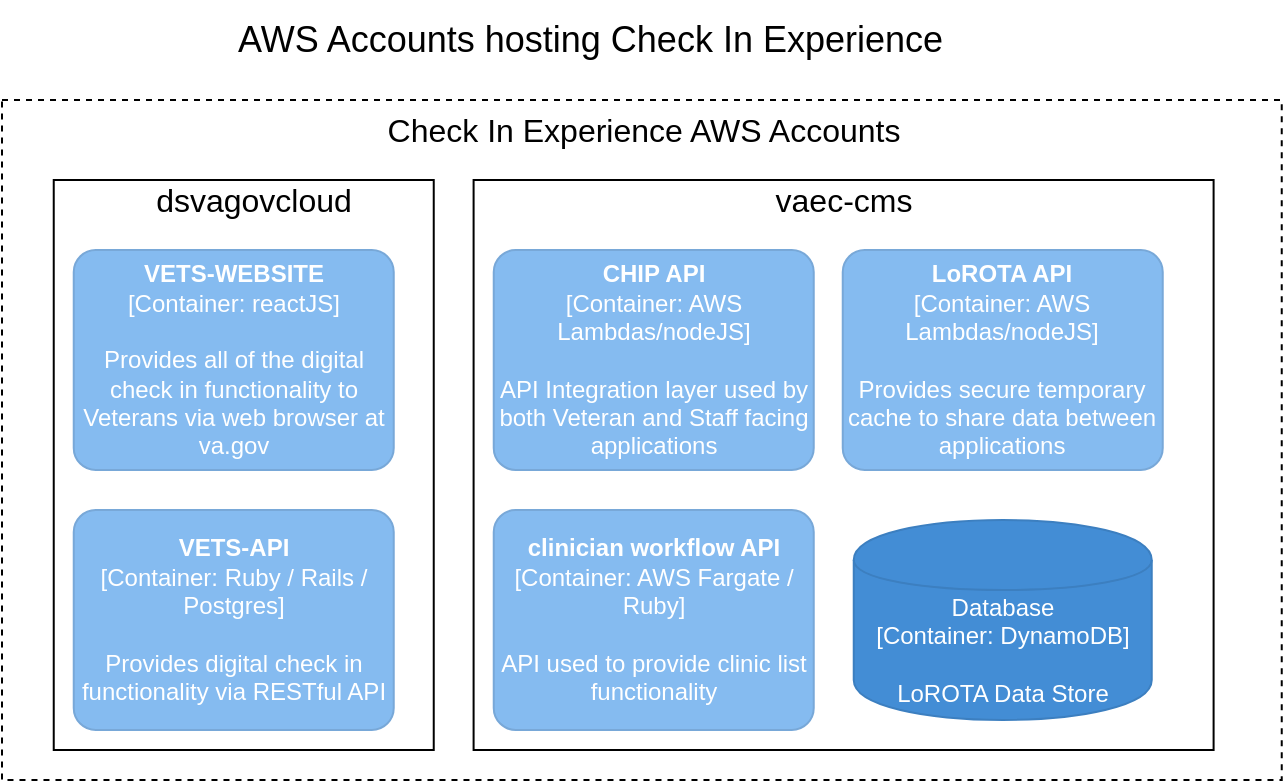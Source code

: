 <mxfile version="28.2.4" pages="2">
  <diagram id="0kmzMJJzeJOMZ-HE_vw-" name="container-diagram">
    <mxGraphModel dx="1140" dy="1108" grid="1" gridSize="10" guides="1" tooltips="1" connect="1" arrows="1" fold="1" page="1" pageScale="1" pageWidth="850" pageHeight="1100" math="0" shadow="0">
      <root>
        <mxCell id="0" />
        <mxCell id="1" parent="0" />
        <mxCell id="M__xR34WGRJQp1LNjwT0-2" value="" style="rounded=0;whiteSpace=wrap;html=1;dashed=1;" parent="1" vertex="1">
          <mxGeometry x="105" y="100" width="639.87" height="340" as="geometry" />
        </mxCell>
        <mxCell id="M__xR34WGRJQp1LNjwT0-5" value="&lt;font style=&quot;font-size: 18px&quot;&gt;AWS Accounts hosting Check In Experience&lt;/font&gt;" style="text;html=1;strokeColor=none;fillColor=none;align=left;verticalAlign=middle;whiteSpace=wrap;rounded=0;dashed=1;" parent="1" vertex="1">
          <mxGeometry x="221.3" y="50" width="419.13" height="40" as="geometry" />
        </mxCell>
        <mxCell id="M__xR34WGRJQp1LNjwT0-6" value="Check In Experience AWS Accounts" style="text;html=1;strokeColor=none;fillColor=none;align=center;verticalAlign=middle;whiteSpace=wrap;rounded=0;dashed=1;fontSize=16;" parent="1" vertex="1">
          <mxGeometry x="110.87" y="100" width="630" height="30" as="geometry" />
        </mxCell>
        <mxCell id="DkMpgCzYrqBKFtOevZLB-2" value="" style="rounded=0;whiteSpace=wrap;html=1;fontSize=16;" parent="1" vertex="1">
          <mxGeometry x="130.87" y="140" width="190" height="285" as="geometry" />
        </mxCell>
        <object placeholders="1" c4Name="VETS-WEBSITE" c4Type="Container" c4Technology="reactJS" c4Description="Provides all of the digital check in functionality to Veterans via web browser at va.gov" label="&lt;b&gt;%c4Name%&lt;/b&gt;&lt;div&gt;[%c4Type%: %c4Technology%]&lt;/div&gt;&lt;br&gt;&lt;div&gt;%c4Description%&lt;/div&gt;" id="M__xR34WGRJQp1LNjwT0-31">
          <mxCell style="rounded=1;whiteSpace=wrap;html=1;labelBackgroundColor=none;fillColor=#85BBF0;fontColor=#ffffff;align=center;arcSize=10;strokeColor=#78A8D8;metaEdit=1;metaData={&quot;c4Type&quot;:{&quot;editable&quot;:false}};points=[[0.25,0,0],[0.5,0,0],[0.75,0,0],[1,0.25,0],[1,0.5,0],[1,0.75,0],[0.75,1,0],[0.5,1,0],[0.25,1,0],[0,0.75,0],[0,0.5,0],[0,0.25,0]];" parent="1" vertex="1">
            <mxGeometry x="140.87" y="175" width="160" height="110.0" as="geometry" />
          </mxCell>
        </object>
        <object placeholders="1" c4Name="VETS-API" c4Type="Container" c4Technology="Ruby / Rails / Postgres" c4Description="Provides digital check in functionality via RESTful API" label="&lt;b&gt;%c4Name%&lt;/b&gt;&lt;div&gt;[%c4Type%: %c4Technology%]&lt;/div&gt;&lt;br&gt;&lt;div&gt;%c4Description%&lt;/div&gt;" id="M__xR34WGRJQp1LNjwT0-32">
          <mxCell style="rounded=1;whiteSpace=wrap;html=1;labelBackgroundColor=none;fillColor=#85BBF0;fontColor=#ffffff;align=center;arcSize=10;strokeColor=#78A8D8;metaEdit=1;metaData={&quot;c4Type&quot;:{&quot;editable&quot;:false}};points=[[0.25,0,0],[0.5,0,0],[0.75,0,0],[1,0.25,0],[1,0.5,0],[1,0.75,0],[0.75,1,0],[0.5,1,0],[0.25,1,0],[0,0.75,0],[0,0.5,0],[0,0.25,0]];" parent="1" vertex="1">
            <mxGeometry x="140.87" y="305" width="160" height="110.0" as="geometry" />
          </mxCell>
        </object>
        <mxCell id="DkMpgCzYrqBKFtOevZLB-3" value="dsvagovcloud" style="text;html=1;strokeColor=none;fillColor=none;align=center;verticalAlign=middle;whiteSpace=wrap;rounded=0;fontSize=16;" parent="1" vertex="1">
          <mxGeometry x="130.87" y="140" width="200" height="20" as="geometry" />
        </mxCell>
        <mxCell id="DkMpgCzYrqBKFtOevZLB-4" value="" style="rounded=0;whiteSpace=wrap;html=1;fontSize=16;" parent="1" vertex="1">
          <mxGeometry x="340.8" y="140" width="370" height="285" as="geometry" />
        </mxCell>
        <object placeholders="1" c4Name="CHIP API" c4Type="Container" c4Technology="AWS Lambdas/nodeJS" c4Description="API Integration layer used by both Veteran and Staff facing applications" label="&lt;b&gt;%c4Name%&lt;/b&gt;&lt;div&gt;[%c4Type%: %c4Technology%]&lt;/div&gt;&lt;br&gt;&lt;div&gt;%c4Description%&lt;/div&gt;" link="data:page/id,PdkEBCP_D8CU_x1jGga0" id="M__xR34WGRJQp1LNjwT0-38">
          <mxCell style="rounded=1;whiteSpace=wrap;html=1;labelBackgroundColor=none;fillColor=#85BBF0;fontColor=#ffffff;align=center;arcSize=10;strokeColor=#78A8D8;metaEdit=1;metaData={&quot;c4Type&quot;:{&quot;editable&quot;:false}};points=[[0.25,0,0],[0.5,0,0],[0.75,0,0],[1,0.25,0],[1,0.5,0],[1,0.75,0],[0.75,1,0],[0.5,1,0],[0.25,1,0],[0,0.75,0],[0,0.5,0],[0,0.25,0]];" parent="1" vertex="1">
            <mxGeometry x="350.87" y="175" width="160" height="110.0" as="geometry" />
          </mxCell>
        </object>
        <object placeholders="1" c4Name="LoROTA API" c4Type="Container" c4Technology="AWS Lambdas/nodeJS" c4Description="Provides secure temporary cache to share data between applications" label="&lt;b&gt;%c4Name%&lt;/b&gt;&lt;div&gt;[%c4Type%: %c4Technology%]&lt;/div&gt;&lt;br&gt;&lt;div&gt;%c4Description%&lt;/div&gt;" id="M__xR34WGRJQp1LNjwT0-39">
          <mxCell style="rounded=1;whiteSpace=wrap;html=1;labelBackgroundColor=none;fillColor=#85BBF0;fontColor=#ffffff;align=center;arcSize=10;strokeColor=#78A8D8;metaEdit=1;metaData={&quot;c4Type&quot;:{&quot;editable&quot;:false}};points=[[0.25,0,0],[0.5,0,0],[0.75,0,0],[1,0.25,0],[1,0.5,0],[1,0.75,0],[0.75,1,0],[0.5,1,0],[0.25,1,0],[0,0.75,0],[0,0.5,0],[0,0.25,0]];" parent="1" vertex="1">
            <mxGeometry x="525.37" y="175" width="160" height="110.0" as="geometry" />
          </mxCell>
        </object>
        <object placeholders="1" c4Type="Database" c4Technology="DynamoDB" c4Description="LoROTA Data Store" label="%c4Type%&lt;div&gt;[Container:&amp;nbsp;%c4Technology%]&lt;/div&gt;&lt;br&gt;&lt;div&gt;%c4Description%&lt;/div&gt;" id="M__xR34WGRJQp1LNjwT0-45">
          <mxCell style="shape=cylinder;whiteSpace=wrap;html=1;boundedLbl=1;rounded=0;labelBackgroundColor=none;fillColor=#438DD5;fontSize=12;fontColor=#ffffff;align=center;strokeColor=#3C7FC0;metaEdit=1;points=[[0.5,0,0],[1,0.25,0],[1,0.5,0],[1,0.75,0],[0.5,1,0],[0,0.75,0],[0,0.5,0],[0,0.25,0]];metaData={&quot;c4Type&quot;:{&quot;editable&quot;:false}};" parent="1" vertex="1">
            <mxGeometry x="530.87" y="310" width="149" height="100" as="geometry" />
          </mxCell>
        </object>
        <object placeholders="1" c4Name="clinician workflow API" c4Type="Container" c4Technology="AWS Fargate / Ruby" c4Description="API used to provide clinic list functionality" label="&lt;b&gt;%c4Name%&lt;/b&gt;&lt;div&gt;[%c4Type%: %c4Technology%]&lt;/div&gt;&lt;br&gt;&lt;div&gt;%c4Description%&lt;/div&gt;" link="data:page/id,PdkEBCP_D8CU_x1jGga0" id="DkMpgCzYrqBKFtOevZLB-1">
          <mxCell style="rounded=1;whiteSpace=wrap;html=1;labelBackgroundColor=none;fillColor=#85BBF0;fontColor=#ffffff;align=center;arcSize=10;strokeColor=#78A8D8;metaEdit=1;metaData={&quot;c4Type&quot;:{&quot;editable&quot;:false}};points=[[0.25,0,0],[0.5,0,0],[0.75,0,0],[1,0.25,0],[1,0.5,0],[1,0.75,0],[0.75,1,0],[0.5,1,0],[0.25,1,0],[0,0.75,0],[0,0.5,0],[0,0.25,0]];" parent="1" vertex="1">
            <mxGeometry x="350.87" y="305" width="160" height="110.0" as="geometry" />
          </mxCell>
        </object>
        <mxCell id="DkMpgCzYrqBKFtOevZLB-5" value="vaec-cms" style="text;html=1;strokeColor=none;fillColor=none;align=center;verticalAlign=middle;whiteSpace=wrap;rounded=0;fontSize=16;" parent="1" vertex="1">
          <mxGeometry x="340.8" y="140" width="370" height="20" as="geometry" />
        </mxCell>
      </root>
    </mxGraphModel>
  </diagram>
  <diagram id="PdkEBCP_D8CU_x1jGga0" name="CHIP-Component-Diagram">
    <mxGraphModel dx="1085" dy="822" grid="1" gridSize="10" guides="1" tooltips="1" connect="1" arrows="1" fold="1" page="1" pageScale="1" pageWidth="850" pageHeight="1100" math="0" shadow="0">
      <root>
        <mxCell id="bq_Tjl5DXfXFqc5ah46k-0" />
        <mxCell id="bq_Tjl5DXfXFqc5ah46k-1" parent="bq_Tjl5DXfXFqc5ah46k-0" />
        <mxCell id="qF7ay8xb9gY_R86L2vVn-1" value="" style="group;fontSize=16;" vertex="1" connectable="0" parent="bq_Tjl5DXfXFqc5ah46k-1">
          <mxGeometry x="50" y="40" width="770" height="750" as="geometry" />
        </mxCell>
        <mxCell id="qF7ay8xb9gY_R86L2vVn-2" value="" style="rounded=0;whiteSpace=wrap;html=1;dashed=1;" vertex="1" parent="qF7ay8xb9gY_R86L2vVn-1">
          <mxGeometry x="250" y="60" width="250" height="690" as="geometry" />
        </mxCell>
        <mxCell id="qF7ay8xb9gY_R86L2vVn-3" value="&lt;font style=&quot;font-size: 18px&quot;&gt;Component Diagram for Check In Experience - CHIP&lt;/font&gt;" style="text;html=1;strokeColor=none;fillColor=none;align=left;verticalAlign=middle;whiteSpace=wrap;rounded=0;dashed=1;" vertex="1" parent="qF7ay8xb9gY_R86L2vVn-1">
          <mxGeometry width="540" height="40" as="geometry" />
        </mxCell>
        <mxCell id="qF7ay8xb9gY_R86L2vVn-4" value="Check In integration Point (CHIP)&amp;nbsp;" style="text;html=1;strokeColor=none;fillColor=none;align=center;verticalAlign=middle;whiteSpace=wrap;rounded=0;dashed=1;fontSize=16;" vertex="1" parent="qF7ay8xb9gY_R86L2vVn-1">
          <mxGeometry x="250" y="70" width="250.38" height="20" as="geometry" />
        </mxCell>
        <object placeholders="1" c4Name="VETS-API" c4Type="Container" c4Technology="Ruby / Rails / Postgres" c4Description="Provides digital check in functionality via RESTful API" label="&lt;b&gt;%c4Name%&lt;/b&gt;&lt;div&gt;[%c4Type%: %c4Technology%]&lt;/div&gt;&lt;br&gt;&lt;div&gt;%c4Description%&lt;/div&gt;" id="qF7ay8xb9gY_R86L2vVn-5">
          <mxCell style="rounded=1;whiteSpace=wrap;html=1;labelBackgroundColor=none;fillColor=#85BBF0;fontColor=#ffffff;align=center;arcSize=10;strokeColor=#78A8D8;metaEdit=1;metaData={&quot;c4Type&quot;:{&quot;editable&quot;:false}};points=[[0.25,0,0],[0.5,0,0],[0.75,0,0],[1,0.25,0],[1,0.5,0],[1,0.75,0],[0.75,1,0],[0.5,1,0],[0.25,1,0],[0,0.75,0],[0,0.5,0],[0,0.25,0]];" vertex="1" parent="qF7ay8xb9gY_R86L2vVn-1">
            <mxGeometry x="610" y="395" width="160" height="110.0" as="geometry" />
          </mxCell>
        </object>
        <object placeholders="1" c4Name="LoROTA API" c4Type="Container" c4Technology="AWS Lambdas/nodeJS" c4Description="Provides secure temporary cache to share data between applications" label="&lt;b&gt;%c4Name%&lt;/b&gt;&lt;div&gt;[%c4Type%: %c4Technology%]&lt;/div&gt;&lt;br&gt;&lt;div&gt;%c4Description%&lt;/div&gt;" id="qF7ay8xb9gY_R86L2vVn-6">
          <mxCell style="rounded=1;whiteSpace=wrap;html=1;labelBackgroundColor=none;fillColor=#85BBF0;fontColor=#ffffff;align=center;arcSize=10;strokeColor=#78A8D8;metaEdit=1;metaData={&quot;c4Type&quot;:{&quot;editable&quot;:false}};points=[[0.25,0,0],[0.5,0,0],[0.75,0,0],[1,0.25,0],[1,0.5,0],[1,0.75,0],[0.75,1,0],[0.5,1,0],[0.25,1,0],[0,0.75,0],[0,0.5,0],[0,0.25,0]];" vertex="1" parent="qF7ay8xb9gY_R86L2vVn-1">
            <mxGeometry x="11" y="460" width="160" height="110.0" as="geometry" />
          </mxCell>
        </object>
        <object placeholders="1" c4Type="Relationship" c4Technology="https" c4Description="POST" label="&lt;div style=&quot;text-align: left&quot;&gt;&lt;div style=&quot;text-align: center&quot;&gt;&lt;b&gt;%c4Description%&lt;/b&gt;&lt;/div&gt;&lt;div style=&quot;text-align: center&quot;&gt;[%c4Technology%]&lt;/div&gt;&lt;/div&gt;" id="qF7ay8xb9gY_R86L2vVn-7">
          <mxCell style="edgeStyle=none;rounded=0;html=1;jettySize=auto;orthogonalLoop=1;strokeColor=#707070;strokeWidth=2;fontColor=#707070;jumpStyle=none;dashed=1;metaEdit=1;metaData={&quot;c4Type&quot;:{&quot;editable&quot;:false}};exitX=0;exitY=0.25;exitDx=0;exitDy=0;exitPerimeter=0;entryX=1;entryY=0.5;entryDx=0;entryDy=0;entryPerimeter=0;" edge="1" parent="qF7ay8xb9gY_R86L2vVn-1" source="qF7ay8xb9gY_R86L2vVn-5" target="qF7ay8xb9gY_R86L2vVn-13">
            <mxGeometry x="-0.402" y="11" width="160" relative="1" as="geometry">
              <mxPoint x="397" y="486" as="sourcePoint" />
              <mxPoint x="700" y="490" as="targetPoint" />
              <mxPoint as="offset" />
            </mxGeometry>
          </mxCell>
        </object>
        <object placeholders="1" c4Type="Relationship" c4Technology="https" c4Description="POST" label="&lt;div style=&quot;text-align: left&quot;&gt;&lt;div style=&quot;text-align: center&quot;&gt;&lt;b&gt;%c4Description%&lt;/b&gt;&lt;/div&gt;&lt;div style=&quot;text-align: center&quot;&gt;[%c4Technology%]&lt;/div&gt;&lt;/div&gt;" id="qF7ay8xb9gY_R86L2vVn-8">
          <mxCell style="edgeStyle=none;rounded=0;html=1;entryX=1;entryY=0.5;jettySize=auto;orthogonalLoop=1;strokeColor=#707070;strokeWidth=2;fontColor=#707070;jumpStyle=none;dashed=1;metaEdit=1;metaData={&quot;c4Type&quot;:{&quot;editable&quot;:false}};entryDx=0;entryDy=0;entryPerimeter=0;exitX=0;exitY=0.5;exitDx=0;exitDy=0;exitPerimeter=0;" edge="1" parent="qF7ay8xb9gY_R86L2vVn-1" source="qF7ay8xb9gY_R86L2vVn-12" target="qF7ay8xb9gY_R86L2vVn-6">
            <mxGeometry width="160" relative="1" as="geometry">
              <mxPoint x="100" y="750" as="sourcePoint" />
              <mxPoint x="807" y="440" as="targetPoint" />
            </mxGeometry>
          </mxCell>
        </object>
        <object placeholders="1" c4Name="Twilio" c4Type="Software System" c4Description="3rd Party SMS provider" label="&lt;b&gt;%c4Name%&lt;/b&gt;&lt;div&gt;[%c4Type%]&lt;/div&gt;&lt;br&gt;&lt;div&gt;%c4Description%&lt;/div&gt;" id="qF7ay8xb9gY_R86L2vVn-9">
          <mxCell style="rounded=1;whiteSpace=wrap;html=1;labelBackgroundColor=none;fillColor=#999999;fontColor=#ffffff;align=center;arcSize=10;strokeColor=#8A8A8A;metaEdit=1;metaData={&quot;c4Type&quot;:{&quot;editable&quot;:false}};points=[[0.25,0,0],[0.5,0,0],[0.75,0,0],[1,0.25,0],[1,0.5,0],[1,0.75,0],[0.75,1,0],[0.5,1,0],[0.25,1,0],[0,0.75,0],[0,0.5,0],[0,0.25,0]];" vertex="1" parent="qF7ay8xb9gY_R86L2vVn-1">
            <mxGeometry x="11" y="280" width="160" height="110.0" as="geometry" />
          </mxCell>
        </object>
        <object placeholders="1" c4Name="initiateCheckIn" c4Type="Component" c4Technology="NodeJS Lambda" c4Description="Receives data from VeText, validates, sends payload to LoROTA and sends SMS to Veteran&#xa;&#xa;POST /initiate-checkin" label="&lt;b&gt;%c4Name%&lt;/b&gt;&lt;div&gt;[%c4Type%: %c4Technology%]&lt;/div&gt;&lt;br&gt;&lt;div&gt;%c4Description%&lt;/div&gt;" id="qF7ay8xb9gY_R86L2vVn-10">
          <mxCell style="rounded=1;whiteSpace=wrap;html=1;labelBackgroundColor=none;fillColor=#438DD5;fontColor=#ffffff;align=center;arcSize=10;strokeColor=#3C7FC0;metaEdit=1;metaData={&quot;c4Type&quot;:{&quot;editable&quot;:false}};points=[[0.25,0,0],[0.5,0,0],[0.75,0,0],[1,0.25,0],[1,0.5,0],[1,0.75,0],[0.75,1,0],[0.5,1,0],[0.25,1,0],[0,0.75,0],[0,0.5,0],[0,0.25,0]];" vertex="1" parent="qF7ay8xb9gY_R86L2vVn-1">
            <mxGeometry x="270" y="100" width="208" height="140" as="geometry" />
          </mxCell>
        </object>
        <object placeholders="1" c4Type="Relationship" c4Technology="https" c4Description="POST" label="&lt;div style=&quot;text-align: left&quot;&gt;&lt;div style=&quot;text-align: center&quot;&gt;&lt;b&gt;%c4Description%&lt;/b&gt;&lt;/div&gt;&lt;div style=&quot;text-align: center&quot;&gt;[%c4Technology%]&lt;/div&gt;&lt;/div&gt;" id="qF7ay8xb9gY_R86L2vVn-11">
          <mxCell style="edgeStyle=none;rounded=0;html=1;jettySize=auto;orthogonalLoop=1;strokeColor=#707070;strokeWidth=2;fontColor=#707070;jumpStyle=none;dashed=1;metaEdit=1;metaData={&quot;c4Type&quot;:{&quot;editable&quot;:false}};exitX=0;exitY=0.75;exitDx=0;exitDy=0;exitPerimeter=0;" edge="1" parent="qF7ay8xb9gY_R86L2vVn-1" source="qF7ay8xb9gY_R86L2vVn-10" target="qF7ay8xb9gY_R86L2vVn-9">
            <mxGeometry x="0.526" y="-11" width="160" relative="1" as="geometry">
              <mxPoint x="290" y="440" as="sourcePoint" />
              <mxPoint x="100" y="540" as="targetPoint" />
              <mxPoint as="offset" />
            </mxGeometry>
          </mxCell>
        </object>
        <object placeholders="1" c4Name="refreshAppointments" c4Type="Component" c4Technology="NodeJS Lambda" c4Description="Provides functionality to fetch the latest appointment data from VistA and send to Lorota&#xa;&#xa;POST /refresh-appointments/{UUID}" label="&lt;b&gt;%c4Name%&lt;/b&gt;&lt;div&gt;[%c4Type%: %c4Technology%]&lt;/div&gt;&lt;br&gt;&lt;div&gt;%c4Description%&lt;/div&gt;" id="qF7ay8xb9gY_R86L2vVn-12">
          <mxCell style="rounded=1;whiteSpace=wrap;html=1;labelBackgroundColor=none;fillColor=#438DD5;fontColor=#ffffff;align=center;arcSize=10;strokeColor=#3C7FC0;metaEdit=1;metaData={&quot;c4Type&quot;:{&quot;editable&quot;:false}};points=[[0.25,0,0],[0.5,0,0],[0.75,0,0],[1,0.25,0],[1,0.5,0],[1,0.75,0],[0.75,1,0],[0.5,1,0],[0.25,1,0],[0,0.75,0],[0,0.5,0],[0,0.25,0]];" vertex="1" parent="qF7ay8xb9gY_R86L2vVn-1">
            <mxGeometry x="270" y="420" width="208" height="140" as="geometry" />
          </mxCell>
        </object>
        <object placeholders="1" c4Name="token" c4Type="Component" c4Technology="NodeJS Lambda" c4Description="Authenticates application API KEY and returns an Access Token&#xa;&#xa;POST /token " label="&lt;b&gt;%c4Name%&lt;/b&gt;&lt;div&gt;[%c4Type%: %c4Technology%]&lt;/div&gt;&lt;br&gt;&lt;div&gt;%c4Description%&lt;/div&gt;" id="qF7ay8xb9gY_R86L2vVn-13">
          <mxCell style="rounded=1;whiteSpace=wrap;html=1;labelBackgroundColor=none;fillColor=#438DD5;fontColor=#ffffff;align=center;arcSize=10;strokeColor=#3C7FC0;metaEdit=1;metaData={&quot;c4Type&quot;:{&quot;editable&quot;:false}};points=[[0.25,0,0],[0.5,0,0],[0.75,0,0],[1,0.25,0],[1,0.5,0],[1,0.75,0],[0.75,1,0],[0.5,1,0],[0.25,1,0],[0,0.75,0],[0,0.5,0],[0,0.25,0]];" vertex="1" parent="qF7ay8xb9gY_R86L2vVn-1">
            <mxGeometry x="270" y="260" width="208" height="140" as="geometry" />
          </mxCell>
        </object>
        <object placeholders="1" c4Name="checkIn" c4Type="Component" c4Technology="NodeJS Lambda" c4Description="Provides endpoint and functionality to check a Veteran in to an appointment&#xa;&#xa;POST /actions/check-in/{UUID}" label="&lt;b&gt;%c4Name%&lt;/b&gt;&lt;div&gt;[%c4Type%: %c4Technology%]&lt;/div&gt;&lt;br&gt;&lt;div&gt;%c4Description%&lt;/div&gt;" id="qF7ay8xb9gY_R86L2vVn-14">
          <mxCell style="rounded=1;whiteSpace=wrap;html=1;labelBackgroundColor=none;fillColor=#438DD5;fontColor=#ffffff;align=center;arcSize=10;strokeColor=#3C7FC0;metaEdit=1;metaData={&quot;c4Type&quot;:{&quot;editable&quot;:false}};points=[[0.25,0,0],[0.5,0,0],[0.75,0,0],[1,0.25,0],[1,0.5,0],[1,0.75,0],[0.75,1,0],[0.5,1,0],[0.25,1,0],[0,0.75,0],[0,0.5,0],[0,0.25,0]];" vertex="1" parent="qF7ay8xb9gY_R86L2vVn-1">
            <mxGeometry x="270" y="580" width="208" height="140" as="geometry" />
          </mxCell>
        </object>
        <object placeholders="1" c4Name="VA On-Prem API and Datastore" c4Type="Software System" c4Description="Provides functionality for accessing legacy VistA systems and SMS management" label="&lt;b&gt;%c4Name%&lt;/b&gt;&lt;div&gt;[%c4Type%]&lt;/div&gt;&lt;br&gt;&lt;div&gt;%c4Description%&lt;/div&gt;" id="qF7ay8xb9gY_R86L2vVn-15">
          <mxCell style="rounded=1;whiteSpace=wrap;html=1;labelBackgroundColor=none;fillColor=#1168BD;fontColor=#ffffff;align=center;arcSize=10;strokeColor=#1168BD;metaEdit=1;metaData={&quot;c4Type&quot;:{&quot;editable&quot;:false}};points=[[0.25,0,0],[0.5,0,0],[0.75,0,0],[1,0.25,0],[1,0.5,0],[1,0.75,0],[0.75,1,0],[0.5,1,0],[0.25,1,0],[0,0.75,0],[0,0.5,0],[0,0.25,0]];dashed=1;" vertex="1" parent="qF7ay8xb9gY_R86L2vVn-1">
            <mxGeometry y="100" width="182" height="120" as="geometry" />
          </mxCell>
        </object>
        <object placeholders="1" c4Type="Relationship" c4Technology="https" c4Description="POST" label="&lt;div style=&quot;text-align: left&quot;&gt;&lt;div style=&quot;text-align: center&quot;&gt;&lt;b&gt;%c4Description%&lt;/b&gt;&lt;/div&gt;&lt;div style=&quot;text-align: center&quot;&gt;[%c4Technology%]&lt;/div&gt;&lt;/div&gt;" id="qF7ay8xb9gY_R86L2vVn-16">
          <mxCell style="edgeStyle=none;rounded=0;html=1;jettySize=auto;orthogonalLoop=1;strokeColor=#707070;strokeWidth=2;fontColor=#707070;jumpStyle=none;dashed=1;metaEdit=1;metaData={&quot;c4Type&quot;:{&quot;editable&quot;:false}};exitX=1.005;exitY=0.575;exitDx=0;exitDy=0;exitPerimeter=0;entryX=0;entryY=0.5;entryDx=0;entryDy=0;entryPerimeter=0;" edge="1" parent="qF7ay8xb9gY_R86L2vVn-1" source="qF7ay8xb9gY_R86L2vVn-15" target="qF7ay8xb9gY_R86L2vVn-13">
            <mxGeometry x="-0.539" y="3" width="160" relative="1" as="geometry">
              <mxPoint x="300" y="380" as="sourcePoint" />
              <mxPoint x="460" y="380" as="targetPoint" />
              <mxPoint as="offset" />
            </mxGeometry>
          </mxCell>
        </object>
        <object placeholders="1" c4Type="Relationship" c4Technology="https" c4Description="POST" label="&lt;div style=&quot;text-align: left&quot;&gt;&lt;div style=&quot;text-align: center&quot;&gt;&lt;b&gt;%c4Description%&lt;/b&gt;&lt;/div&gt;&lt;div style=&quot;text-align: center&quot;&gt;[%c4Technology%]&lt;/div&gt;&lt;/div&gt;" id="qF7ay8xb9gY_R86L2vVn-17">
          <mxCell style="edgeStyle=none;rounded=0;html=1;entryX=0.963;entryY=0;jettySize=auto;orthogonalLoop=1;strokeColor=#707070;strokeWidth=2;fontColor=#707070;jumpStyle=none;dashed=1;metaEdit=1;metaData={&quot;c4Type&quot;:{&quot;editable&quot;:false}};exitX=0.006;exitY=0.958;exitDx=0;exitDy=0;exitPerimeter=0;entryDx=0;entryDy=0;entryPerimeter=0;" edge="1" parent="qF7ay8xb9gY_R86L2vVn-1" source="qF7ay8xb9gY_R86L2vVn-10" target="qF7ay8xb9gY_R86L2vVn-6">
            <mxGeometry x="0.459" y="14" width="160" relative="1" as="geometry">
              <mxPoint x="300" y="470" as="sourcePoint" />
              <mxPoint x="460" y="470" as="targetPoint" />
              <mxPoint y="1" as="offset" />
            </mxGeometry>
          </mxCell>
        </object>
        <object placeholders="1" c4Type="Relationship" c4Technology="https" c4Description="POST" label="&lt;div style=&quot;text-align: left&quot;&gt;&lt;div style=&quot;text-align: center&quot;&gt;&lt;b&gt;%c4Description%&lt;/b&gt;&lt;/div&gt;&lt;div style=&quot;text-align: center&quot;&gt;[%c4Technology%]&lt;/div&gt;&lt;/div&gt;" id="qF7ay8xb9gY_R86L2vVn-18">
          <mxCell style="edgeStyle=none;rounded=0;html=1;entryX=1;entryY=0.5;jettySize=auto;orthogonalLoop=1;strokeColor=#707070;strokeWidth=2;fontColor=#707070;jumpStyle=none;dashed=1;metaEdit=1;metaData={&quot;c4Type&quot;:{&quot;editable&quot;:false}};exitX=0;exitY=0.5;exitDx=0;exitDy=0;exitPerimeter=0;entryDx=0;entryDy=0;entryPerimeter=0;" edge="1" parent="qF7ay8xb9gY_R86L2vVn-1" source="qF7ay8xb9gY_R86L2vVn-5" target="qF7ay8xb9gY_R86L2vVn-12">
            <mxGeometry x="-0.372" y="-6" width="160" relative="1" as="geometry">
              <mxPoint x="300" y="470" as="sourcePoint" />
              <mxPoint x="460" y="470" as="targetPoint" />
              <mxPoint as="offset" />
            </mxGeometry>
          </mxCell>
        </object>
        <object placeholders="1" c4Type="Relationship" c4Technology="https" c4Description="POST" label="&lt;div style=&quot;text-align: left&quot;&gt;&lt;div style=&quot;text-align: center&quot;&gt;&lt;b&gt;%c4Description%&lt;/b&gt;&lt;/div&gt;&lt;div style=&quot;text-align: center&quot;&gt;[%c4Technology%]&lt;/div&gt;&lt;/div&gt;" id="qF7ay8xb9gY_R86L2vVn-19">
          <mxCell style="edgeStyle=none;rounded=0;html=1;jettySize=auto;orthogonalLoop=1;strokeColor=#707070;strokeWidth=2;fontColor=#707070;jumpStyle=none;dashed=1;metaEdit=1;metaData={&quot;c4Type&quot;:{&quot;editable&quot;:false}};exitX=1;exitY=0.25;exitDx=0;exitDy=0;exitPerimeter=0;entryX=0;entryY=0.25;entryDx=0;entryDy=0;entryPerimeter=0;" edge="1" parent="qF7ay8xb9gY_R86L2vVn-1" source="qF7ay8xb9gY_R86L2vVn-15" target="qF7ay8xb9gY_R86L2vVn-10">
            <mxGeometry x="-0.356" width="160" relative="1" as="geometry">
              <mxPoint x="438" y="670" as="sourcePoint" />
              <mxPoint x="550" y="680" as="targetPoint" />
              <mxPoint as="offset" />
            </mxGeometry>
          </mxCell>
        </object>
        <object placeholders="1" c4Type="Relationship" c4Technology="https" c4Description="POST" label="&lt;div style=&quot;text-align: left&quot;&gt;&lt;div style=&quot;text-align: center&quot;&gt;&lt;b&gt;%c4Description%&lt;/b&gt;&lt;/div&gt;&lt;div style=&quot;text-align: center&quot;&gt;[%c4Technology%]&lt;/div&gt;&lt;/div&gt;" id="qF7ay8xb9gY_R86L2vVn-20">
          <mxCell style="edgeStyle=none;rounded=0;html=1;entryX=1;entryY=0.5;jettySize=auto;orthogonalLoop=1;strokeColor=#707070;strokeWidth=2;fontColor=#707070;jumpStyle=none;dashed=1;metaEdit=1;metaData={&quot;c4Type&quot;:{&quot;editable&quot;:false}};exitX=0;exitY=0.75;exitDx=0;exitDy=0;exitPerimeter=0;entryDx=0;entryDy=0;entryPerimeter=0;" edge="1" parent="qF7ay8xb9gY_R86L2vVn-1" source="qF7ay8xb9gY_R86L2vVn-5" target="qF7ay8xb9gY_R86L2vVn-14">
            <mxGeometry x="-0.265" y="4" width="160" relative="1" as="geometry">
              <mxPoint x="580" y="395" as="sourcePoint" />
              <mxPoint x="462" y="460" as="targetPoint" />
              <mxPoint as="offset" />
            </mxGeometry>
          </mxCell>
        </object>
      </root>
    </mxGraphModel>
  </diagram>
</mxfile>
